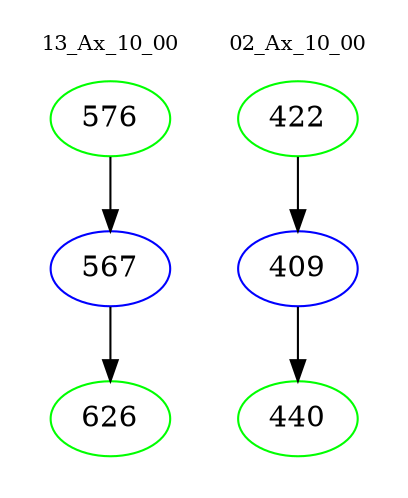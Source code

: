 digraph{
subgraph cluster_0 {
color = white
label = "13_Ax_10_00";
fontsize=10;
T0_576 [label="576", color="green"]
T0_576 -> T0_567 [color="black"]
T0_567 [label="567", color="blue"]
T0_567 -> T0_626 [color="black"]
T0_626 [label="626", color="green"]
}
subgraph cluster_1 {
color = white
label = "02_Ax_10_00";
fontsize=10;
T1_422 [label="422", color="green"]
T1_422 -> T1_409 [color="black"]
T1_409 [label="409", color="blue"]
T1_409 -> T1_440 [color="black"]
T1_440 [label="440", color="green"]
}
}
